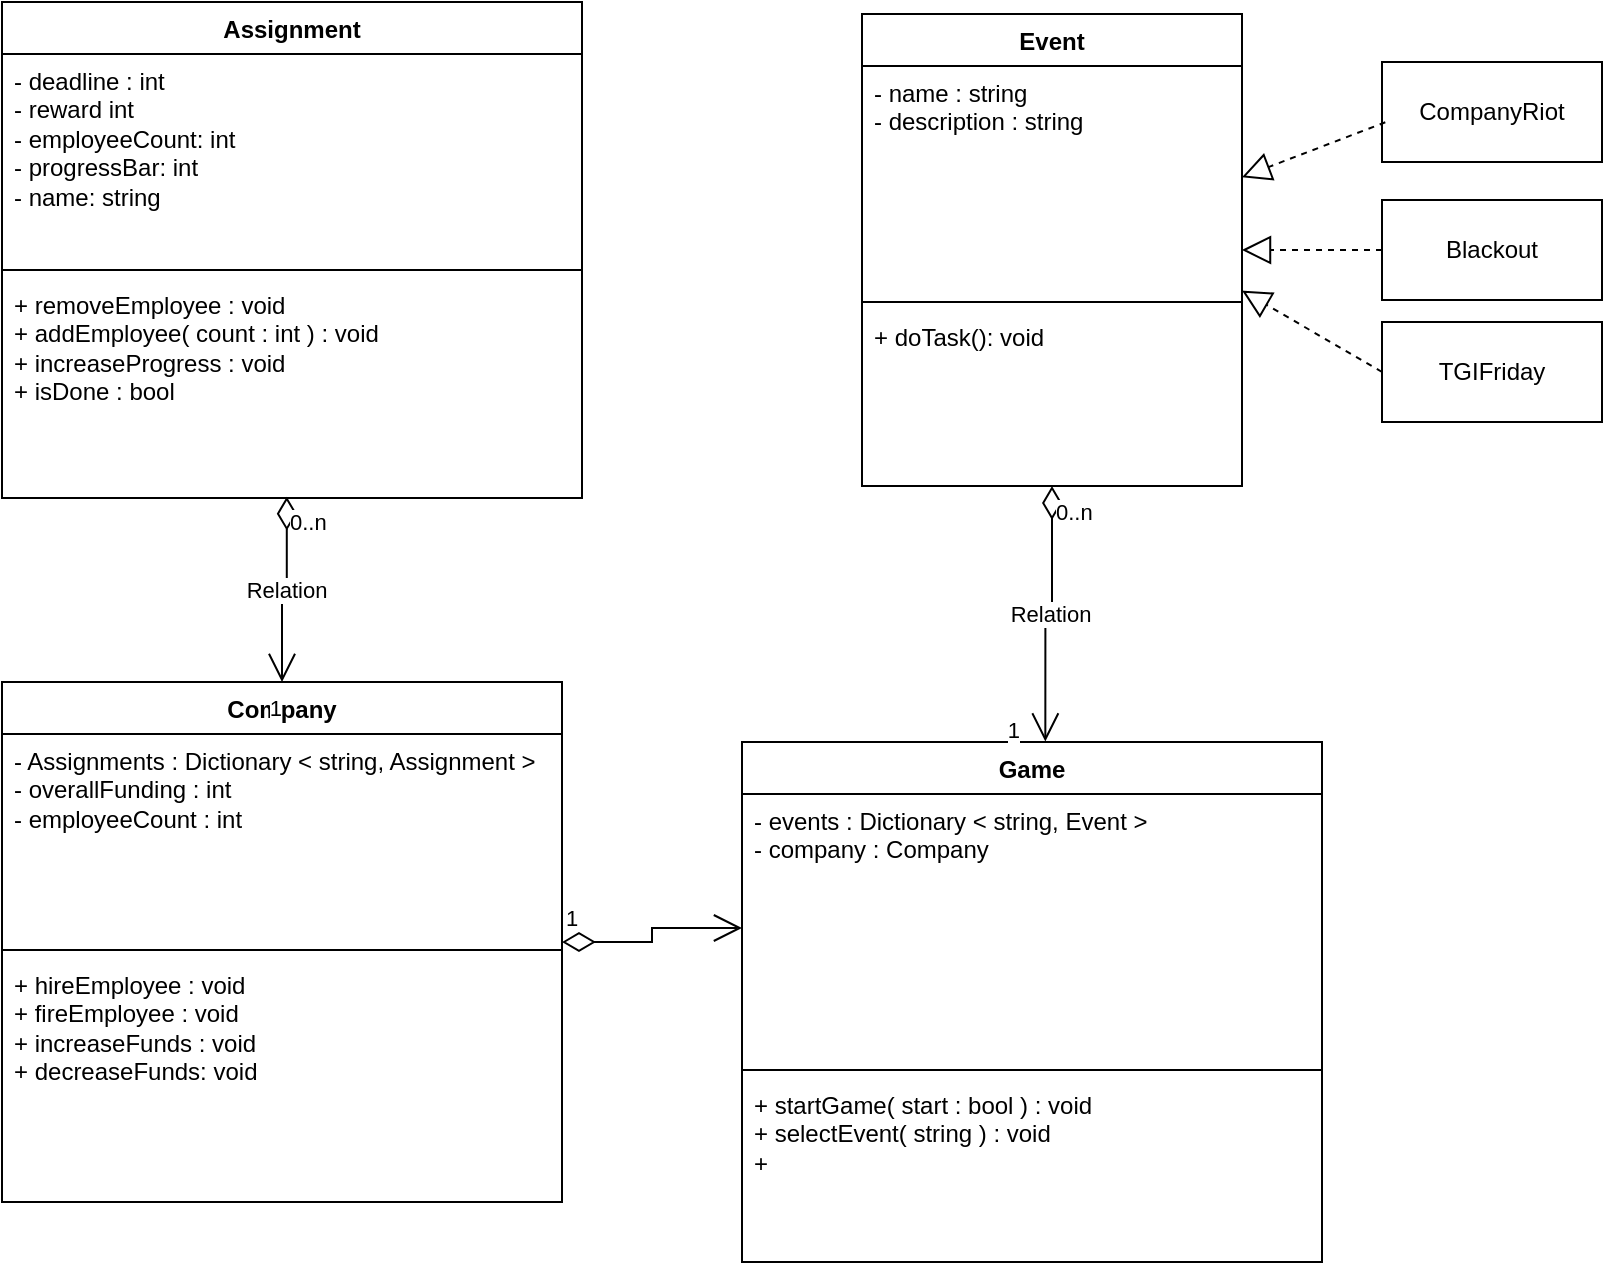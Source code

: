 <mxfile version="23.0.2" type="device">
  <diagram name="Page-1" id="rkkQRrtvAPP4Z6MpMwRb">
    <mxGraphModel dx="939" dy="664" grid="1" gridSize="10" guides="1" tooltips="1" connect="1" arrows="1" fold="1" page="1" pageScale="1" pageWidth="850" pageHeight="1100" math="0" shadow="0">
      <root>
        <mxCell id="0" />
        <mxCell id="1" parent="0" />
        <mxCell id="HS25sy8WwVXMdNBQD82N-1" value="Assignment&lt;br&gt;" style="swimlane;fontStyle=1;align=center;verticalAlign=top;childLayout=stackLayout;horizontal=1;startSize=26;horizontalStack=0;resizeParent=1;resizeParentMax=0;resizeLast=0;collapsible=1;marginBottom=0;whiteSpace=wrap;html=1;" vertex="1" parent="1">
          <mxGeometry x="70" width="290" height="248" as="geometry" />
        </mxCell>
        <mxCell id="HS25sy8WwVXMdNBQD82N-2" value="- deadline : int&amp;nbsp;&lt;br&gt;- reward int&amp;nbsp; &amp;nbsp;&lt;br&gt;- employeeCount: int&lt;br&gt;- progressBar: int&amp;nbsp;&lt;br&gt;- name: string" style="text;strokeColor=none;fillColor=none;align=left;verticalAlign=top;spacingLeft=4;spacingRight=4;overflow=hidden;rotatable=0;points=[[0,0.5],[1,0.5]];portConstraint=eastwest;whiteSpace=wrap;html=1;" vertex="1" parent="HS25sy8WwVXMdNBQD82N-1">
          <mxGeometry y="26" width="290" height="104" as="geometry" />
        </mxCell>
        <mxCell id="HS25sy8WwVXMdNBQD82N-3" value="" style="line;strokeWidth=1;fillColor=none;align=left;verticalAlign=middle;spacingTop=-1;spacingLeft=3;spacingRight=3;rotatable=0;labelPosition=right;points=[];portConstraint=eastwest;strokeColor=inherit;" vertex="1" parent="HS25sy8WwVXMdNBQD82N-1">
          <mxGeometry y="130" width="290" height="8" as="geometry" />
        </mxCell>
        <mxCell id="HS25sy8WwVXMdNBQD82N-4" value="+ removeEmployee : void&amp;nbsp;&lt;br&gt;+ addEmployee( count : int ) : void&lt;br&gt;+ increaseProgress : void&amp;nbsp;&lt;br&gt;+ isDone : bool&amp;nbsp;&lt;br&gt;" style="text;strokeColor=none;fillColor=none;align=left;verticalAlign=top;spacingLeft=4;spacingRight=4;overflow=hidden;rotatable=0;points=[[0,0.5],[1,0.5]];portConstraint=eastwest;whiteSpace=wrap;html=1;" vertex="1" parent="HS25sy8WwVXMdNBQD82N-1">
          <mxGeometry y="138" width="290" height="110" as="geometry" />
        </mxCell>
        <mxCell id="HS25sy8WwVXMdNBQD82N-5" value="Company" style="swimlane;fontStyle=1;align=center;verticalAlign=top;childLayout=stackLayout;horizontal=1;startSize=26;horizontalStack=0;resizeParent=1;resizeParentMax=0;resizeLast=0;collapsible=1;marginBottom=0;whiteSpace=wrap;html=1;" vertex="1" parent="1">
          <mxGeometry x="70" y="340" width="280" height="260" as="geometry" />
        </mxCell>
        <mxCell id="HS25sy8WwVXMdNBQD82N-6" value="- Assignments : Dictionary &amp;lt; string, Assignment &amp;gt;&amp;nbsp;&lt;br&gt;- overallFunding : int&lt;br&gt;- employeeCount : int&amp;nbsp;" style="text;strokeColor=none;fillColor=none;align=left;verticalAlign=top;spacingLeft=4;spacingRight=4;overflow=hidden;rotatable=0;points=[[0,0.5],[1,0.5]];portConstraint=eastwest;whiteSpace=wrap;html=1;" vertex="1" parent="HS25sy8WwVXMdNBQD82N-5">
          <mxGeometry y="26" width="280" height="104" as="geometry" />
        </mxCell>
        <mxCell id="HS25sy8WwVXMdNBQD82N-7" value="" style="line;strokeWidth=1;fillColor=none;align=left;verticalAlign=middle;spacingTop=-1;spacingLeft=3;spacingRight=3;rotatable=0;labelPosition=right;points=[];portConstraint=eastwest;strokeColor=inherit;" vertex="1" parent="HS25sy8WwVXMdNBQD82N-5">
          <mxGeometry y="130" width="280" height="8" as="geometry" />
        </mxCell>
        <mxCell id="HS25sy8WwVXMdNBQD82N-8" value="+ hireEmployee : void&amp;nbsp;&lt;br&gt;+ fireEmployee : void&amp;nbsp;&lt;br&gt;+ increaseFunds : void&amp;nbsp;&lt;br&gt;+ decreaseFunds: void&amp;nbsp;&lt;br&gt;" style="text;strokeColor=none;fillColor=none;align=left;verticalAlign=top;spacingLeft=4;spacingRight=4;overflow=hidden;rotatable=0;points=[[0,0.5],[1,0.5]];portConstraint=eastwest;whiteSpace=wrap;html=1;" vertex="1" parent="HS25sy8WwVXMdNBQD82N-5">
          <mxGeometry y="138" width="280" height="122" as="geometry" />
        </mxCell>
        <mxCell id="HS25sy8WwVXMdNBQD82N-19" value="Relation" style="endArrow=open;html=1;endSize=12;startArrow=diamondThin;startSize=14;startFill=0;edgeStyle=orthogonalEdgeStyle;rounded=0;entryX=0.5;entryY=0;entryDx=0;entryDy=0;exitX=0.491;exitY=0.994;exitDx=0;exitDy=0;exitPerimeter=0;" edge="1" parent="1" source="HS25sy8WwVXMdNBQD82N-4" target="HS25sy8WwVXMdNBQD82N-5">
          <mxGeometry relative="1" as="geometry">
            <mxPoint x="450" y="270" as="sourcePoint" />
            <mxPoint x="610" y="270" as="targetPoint" />
          </mxGeometry>
        </mxCell>
        <mxCell id="HS25sy8WwVXMdNBQD82N-20" value="0..n" style="edgeLabel;resizable=0;html=1;align=left;verticalAlign=top;" connectable="0" vertex="1" parent="HS25sy8WwVXMdNBQD82N-19">
          <mxGeometry x="-1" relative="1" as="geometry" />
        </mxCell>
        <mxCell id="HS25sy8WwVXMdNBQD82N-21" value="1" style="edgeLabel;resizable=0;html=1;align=right;verticalAlign=top;" connectable="0" vertex="1" parent="HS25sy8WwVXMdNBQD82N-19">
          <mxGeometry x="1" relative="1" as="geometry" />
        </mxCell>
        <mxCell id="HS25sy8WwVXMdNBQD82N-23" value="Event&lt;br&gt;" style="swimlane;fontStyle=1;align=center;verticalAlign=top;childLayout=stackLayout;horizontal=1;startSize=26;horizontalStack=0;resizeParent=1;resizeParentMax=0;resizeLast=0;collapsible=1;marginBottom=0;whiteSpace=wrap;html=1;" vertex="1" parent="1">
          <mxGeometry x="500" y="6" width="190" height="236" as="geometry" />
        </mxCell>
        <mxCell id="HS25sy8WwVXMdNBQD82N-24" value="- name : string&lt;br&gt;- description : string" style="text;strokeColor=none;fillColor=none;align=left;verticalAlign=top;spacingLeft=4;spacingRight=4;overflow=hidden;rotatable=0;points=[[0,0.5],[1,0.5]];portConstraint=eastwest;whiteSpace=wrap;html=1;" vertex="1" parent="HS25sy8WwVXMdNBQD82N-23">
          <mxGeometry y="26" width="190" height="114" as="geometry" />
        </mxCell>
        <mxCell id="HS25sy8WwVXMdNBQD82N-25" value="" style="line;strokeWidth=1;fillColor=none;align=left;verticalAlign=middle;spacingTop=-1;spacingLeft=3;spacingRight=3;rotatable=0;labelPosition=right;points=[];portConstraint=eastwest;strokeColor=inherit;" vertex="1" parent="HS25sy8WwVXMdNBQD82N-23">
          <mxGeometry y="140" width="190" height="8" as="geometry" />
        </mxCell>
        <mxCell id="HS25sy8WwVXMdNBQD82N-26" value="+ doTask(): void&amp;nbsp;" style="text;strokeColor=none;fillColor=none;align=left;verticalAlign=top;spacingLeft=4;spacingRight=4;overflow=hidden;rotatable=0;points=[[0,0.5],[1,0.5]];portConstraint=eastwest;whiteSpace=wrap;html=1;" vertex="1" parent="HS25sy8WwVXMdNBQD82N-23">
          <mxGeometry y="148" width="190" height="88" as="geometry" />
        </mxCell>
        <mxCell id="HS25sy8WwVXMdNBQD82N-27" value="Game" style="swimlane;fontStyle=1;align=center;verticalAlign=top;childLayout=stackLayout;horizontal=1;startSize=26;horizontalStack=0;resizeParent=1;resizeParentMax=0;resizeLast=0;collapsible=1;marginBottom=0;whiteSpace=wrap;html=1;" vertex="1" parent="1">
          <mxGeometry x="440" y="370" width="290" height="260" as="geometry" />
        </mxCell>
        <mxCell id="HS25sy8WwVXMdNBQD82N-28" value="- events : Dictionary &amp;lt; string, Event &amp;gt;&amp;nbsp;&lt;br&gt;- company : Company&amp;nbsp;&lt;br&gt;" style="text;strokeColor=none;fillColor=none;align=left;verticalAlign=top;spacingLeft=4;spacingRight=4;overflow=hidden;rotatable=0;points=[[0,0.5],[1,0.5]];portConstraint=eastwest;whiteSpace=wrap;html=1;" vertex="1" parent="HS25sy8WwVXMdNBQD82N-27">
          <mxGeometry y="26" width="290" height="134" as="geometry" />
        </mxCell>
        <mxCell id="HS25sy8WwVXMdNBQD82N-29" value="" style="line;strokeWidth=1;fillColor=none;align=left;verticalAlign=middle;spacingTop=-1;spacingLeft=3;spacingRight=3;rotatable=0;labelPosition=right;points=[];portConstraint=eastwest;strokeColor=inherit;" vertex="1" parent="HS25sy8WwVXMdNBQD82N-27">
          <mxGeometry y="160" width="290" height="8" as="geometry" />
        </mxCell>
        <mxCell id="HS25sy8WwVXMdNBQD82N-30" value="+ startGame( start : bool ) : void&amp;nbsp;&lt;br&gt;+ selectEvent( string ) : void&amp;nbsp;&lt;br&gt;+&amp;nbsp;" style="text;strokeColor=none;fillColor=none;align=left;verticalAlign=top;spacingLeft=4;spacingRight=4;overflow=hidden;rotatable=0;points=[[0,0.5],[1,0.5]];portConstraint=eastwest;whiteSpace=wrap;html=1;" vertex="1" parent="HS25sy8WwVXMdNBQD82N-27">
          <mxGeometry y="168" width="290" height="92" as="geometry" />
        </mxCell>
        <mxCell id="HS25sy8WwVXMdNBQD82N-31" value="1" style="endArrow=open;html=1;endSize=12;startArrow=diamondThin;startSize=14;startFill=0;edgeStyle=orthogonalEdgeStyle;align=left;verticalAlign=bottom;rounded=0;entryX=0;entryY=0.5;entryDx=0;entryDy=0;exitX=1;exitY=0.5;exitDx=0;exitDy=0;" edge="1" parent="1" source="HS25sy8WwVXMdNBQD82N-5" target="HS25sy8WwVXMdNBQD82N-28">
          <mxGeometry x="-1" y="3" relative="1" as="geometry">
            <mxPoint x="390" y="460" as="sourcePoint" />
            <mxPoint x="550" y="460" as="targetPoint" />
          </mxGeometry>
        </mxCell>
        <mxCell id="HS25sy8WwVXMdNBQD82N-38" value="Relation" style="endArrow=open;html=1;endSize=12;startArrow=diamondThin;startSize=14;startFill=0;edgeStyle=orthogonalEdgeStyle;rounded=0;entryX=0.523;entryY=-0.001;entryDx=0;entryDy=0;entryPerimeter=0;" edge="1" parent="1" source="HS25sy8WwVXMdNBQD82N-23" target="HS25sy8WwVXMdNBQD82N-27">
          <mxGeometry relative="1" as="geometry">
            <mxPoint x="710.0" y="210.0" as="sourcePoint" />
            <mxPoint x="710.0" y="298" as="targetPoint" />
          </mxGeometry>
        </mxCell>
        <mxCell id="HS25sy8WwVXMdNBQD82N-39" value="0..n" style="edgeLabel;resizable=0;html=1;align=left;verticalAlign=top;" connectable="0" vertex="1" parent="HS25sy8WwVXMdNBQD82N-38">
          <mxGeometry x="-1" relative="1" as="geometry" />
        </mxCell>
        <mxCell id="HS25sy8WwVXMdNBQD82N-40" value="1" style="edgeLabel;resizable=0;html=1;align=right;verticalAlign=top;" connectable="0" vertex="1" parent="HS25sy8WwVXMdNBQD82N-38">
          <mxGeometry x="1" relative="1" as="geometry">
            <mxPoint x="-12" y="-19" as="offset" />
          </mxGeometry>
        </mxCell>
        <mxCell id="HS25sy8WwVXMdNBQD82N-46" value="" style="endArrow=block;dashed=1;endFill=0;endSize=12;html=1;rounded=0;" edge="1" parent="1" source="HS25sy8WwVXMdNBQD82N-55" target="HS25sy8WwVXMdNBQD82N-23">
          <mxGeometry width="160" relative="1" as="geometry">
            <mxPoint x="760.0" y="106.49" as="sourcePoint" />
            <mxPoint x="930" y="248" as="targetPoint" />
          </mxGeometry>
        </mxCell>
        <mxCell id="HS25sy8WwVXMdNBQD82N-55" value="Blackout" style="html=1;whiteSpace=wrap;" vertex="1" parent="1">
          <mxGeometry x="760" y="99" width="110" height="50" as="geometry" />
        </mxCell>
        <mxCell id="HS25sy8WwVXMdNBQD82N-57" value="TGIFriday" style="html=1;whiteSpace=wrap;" vertex="1" parent="1">
          <mxGeometry x="760" y="160" width="110" height="50" as="geometry" />
        </mxCell>
        <mxCell id="HS25sy8WwVXMdNBQD82N-59" value="" style="endArrow=block;dashed=1;endFill=0;endSize=12;html=1;rounded=0;exitX=0;exitY=0.5;exitDx=0;exitDy=0;" edge="1" parent="1" source="HS25sy8WwVXMdNBQD82N-57" target="HS25sy8WwVXMdNBQD82N-24">
          <mxGeometry width="160" relative="1" as="geometry">
            <mxPoint x="770" y="134" as="sourcePoint" />
            <mxPoint x="700" y="134" as="targetPoint" />
          </mxGeometry>
        </mxCell>
        <mxCell id="HS25sy8WwVXMdNBQD82N-60" value="CompanyRiot" style="html=1;whiteSpace=wrap;" vertex="1" parent="1">
          <mxGeometry x="760" y="30" width="110" height="50" as="geometry" />
        </mxCell>
        <mxCell id="HS25sy8WwVXMdNBQD82N-61" value="" style="endArrow=block;dashed=1;endFill=0;endSize=12;html=1;rounded=0;exitX=0.015;exitY=0.603;exitDx=0;exitDy=0;exitPerimeter=0;" edge="1" parent="1" source="HS25sy8WwVXMdNBQD82N-60" target="HS25sy8WwVXMdNBQD82N-23">
          <mxGeometry width="160" relative="1" as="geometry">
            <mxPoint x="770" y="134" as="sourcePoint" />
            <mxPoint x="700" y="134" as="targetPoint" />
          </mxGeometry>
        </mxCell>
      </root>
    </mxGraphModel>
  </diagram>
</mxfile>
